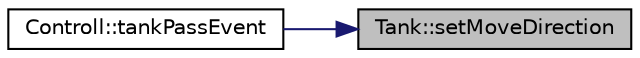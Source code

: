 digraph "Tank::setMoveDirection"
{
 // LATEX_PDF_SIZE
  edge [fontname="Helvetica",fontsize="10",labelfontname="Helvetica",labelfontsize="10"];
  node [fontname="Helvetica",fontsize="10",shape=record];
  rankdir="RL";
  Node1 [label="Tank::setMoveDirection",height=0.2,width=0.4,color="black", fillcolor="grey75", style="filled", fontcolor="black",tooltip="Ustawia kierunek przemieszczenia czołgu."];
  Node1 -> Node2 [dir="back",color="midnightblue",fontsize="10",style="solid",fontname="Helvetica"];
  Node2 [label="Controll::tankPassEvent",height=0.2,width=0.4,color="black", fillcolor="white", style="filled",URL="$class_controll.html#af228128b4ea54273178bebab865f4dda",tooltip="Obsługuje zdarzenia wykonane przez gracza w grze. Obsługiwana jest klawiatura oraz myszka gracza."];
}
